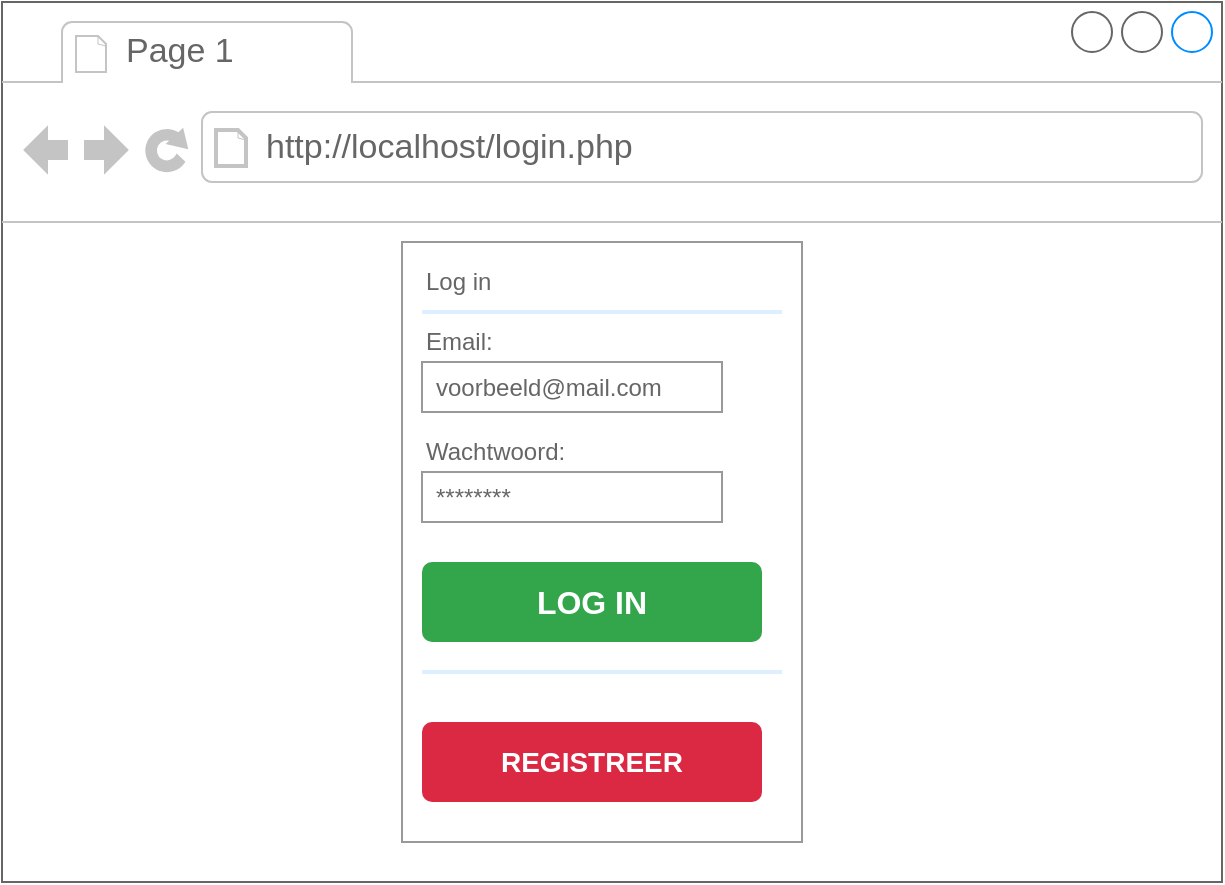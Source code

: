 <mxfile version="16.4.0" type="device"><diagram id="kXJwTECeh2mBD3e_SP11" name="Page-1"><mxGraphModel dx="1422" dy="857" grid="1" gridSize="10" guides="1" tooltips="1" connect="1" arrows="1" fold="1" page="1" pageScale="1" pageWidth="850" pageHeight="1100" math="0" shadow="0"><root><mxCell id="0"/><mxCell id="1" parent="0"/><mxCell id="DWK3QNtkQKk4ZqJPbPPp-8" value="" style="strokeWidth=1;shadow=0;dashed=0;align=center;html=1;shape=mxgraph.mockup.containers.browserWindow;rSize=0;strokeColor=#666666;strokeColor2=#008cff;strokeColor3=#c4c4c4;mainText=,;recursiveResize=0;" vertex="1" parent="1"><mxGeometry x="160" y="150" width="610" height="440" as="geometry"/></mxCell><mxCell id="DWK3QNtkQKk4ZqJPbPPp-9" value="Page 1" style="strokeWidth=1;shadow=0;dashed=0;align=center;html=1;shape=mxgraph.mockup.containers.anchor;fontSize=17;fontColor=#666666;align=left;" vertex="1" parent="DWK3QNtkQKk4ZqJPbPPp-8"><mxGeometry x="60" y="12" width="110" height="26" as="geometry"/></mxCell><mxCell id="DWK3QNtkQKk4ZqJPbPPp-10" value="http://localhost/login.php" style="strokeWidth=1;shadow=0;dashed=0;align=center;html=1;shape=mxgraph.mockup.containers.anchor;rSize=0;fontSize=17;fontColor=#666666;align=left;" vertex="1" parent="DWK3QNtkQKk4ZqJPbPPp-8"><mxGeometry x="130" y="60" width="250" height="26" as="geometry"/></mxCell><mxCell id="DWK3QNtkQKk4ZqJPbPPp-12" value="" style="strokeWidth=1;shadow=0;dashed=0;align=center;html=1;shape=mxgraph.mockup.forms.rrect;rSize=0;strokeColor=#999999;fillColor=#ffffff;" vertex="1" parent="DWK3QNtkQKk4ZqJPbPPp-8"><mxGeometry x="200" y="120" width="200" height="300" as="geometry"/></mxCell><mxCell id="DWK3QNtkQKk4ZqJPbPPp-13" value="Log in" style="strokeWidth=1;shadow=0;dashed=0;align=center;html=1;shape=mxgraph.mockup.forms.anchor;fontSize=12;fontColor=#666666;align=left;resizeWidth=1;spacingLeft=0;" vertex="1" parent="DWK3QNtkQKk4ZqJPbPPp-12"><mxGeometry width="100" height="20" relative="1" as="geometry"><mxPoint x="10" y="10" as="offset"/></mxGeometry></mxCell><mxCell id="DWK3QNtkQKk4ZqJPbPPp-14" value="" style="shape=line;strokeColor=#ddeeff;strokeWidth=2;html=1;resizeWidth=1;" vertex="1" parent="DWK3QNtkQKk4ZqJPbPPp-12"><mxGeometry width="180" height="10" relative="1" as="geometry"><mxPoint x="10" y="30" as="offset"/></mxGeometry></mxCell><mxCell id="DWK3QNtkQKk4ZqJPbPPp-15" value="Email:" style="strokeWidth=1;shadow=0;dashed=0;align=center;html=1;shape=mxgraph.mockup.forms.anchor;fontSize=12;fontColor=#666666;align=left;resizeWidth=1;spacingLeft=0;" vertex="1" parent="DWK3QNtkQKk4ZqJPbPPp-12"><mxGeometry width="100" height="20" relative="1" as="geometry"><mxPoint x="10" y="40" as="offset"/></mxGeometry></mxCell><mxCell id="DWK3QNtkQKk4ZqJPbPPp-16" value="voorbeeld@mail.com" style="strokeWidth=1;shadow=0;dashed=0;align=center;html=1;shape=mxgraph.mockup.forms.rrect;rSize=0;strokeColor=#999999;fontColor=#666666;align=left;spacingLeft=5;resizeWidth=1;" vertex="1" parent="DWK3QNtkQKk4ZqJPbPPp-12"><mxGeometry width="150" height="25" relative="1" as="geometry"><mxPoint x="10" y="60" as="offset"/></mxGeometry></mxCell><mxCell id="DWK3QNtkQKk4ZqJPbPPp-17" value="Wachtwoord:" style="strokeWidth=1;shadow=0;dashed=0;align=center;html=1;shape=mxgraph.mockup.forms.anchor;fontSize=12;fontColor=#666666;align=left;resizeWidth=1;spacingLeft=0;" vertex="1" parent="DWK3QNtkQKk4ZqJPbPPp-12"><mxGeometry width="100" height="20" relative="1" as="geometry"><mxPoint x="10" y="95" as="offset"/></mxGeometry></mxCell><mxCell id="DWK3QNtkQKk4ZqJPbPPp-18" value="********" style="strokeWidth=1;shadow=0;dashed=0;align=center;html=1;shape=mxgraph.mockup.forms.rrect;rSize=0;strokeColor=#999999;fontColor=#666666;align=left;spacingLeft=5;resizeWidth=1;" vertex="1" parent="DWK3QNtkQKk4ZqJPbPPp-12"><mxGeometry width="150" height="25" relative="1" as="geometry"><mxPoint x="10" y="115" as="offset"/></mxGeometry></mxCell><mxCell id="DWK3QNtkQKk4ZqJPbPPp-21" value="" style="shape=line;strokeColor=#ddeeff;strokeWidth=2;html=1;resizeWidth=1;" vertex="1" parent="DWK3QNtkQKk4ZqJPbPPp-12"><mxGeometry y="1" width="180" height="10" relative="1" as="geometry"><mxPoint x="10" y="-90" as="offset"/></mxGeometry></mxCell><mxCell id="DWK3QNtkQKk4ZqJPbPPp-24" value="REGISTREER" style="html=1;shadow=0;dashed=0;shape=mxgraph.bootstrap.rrect;rSize=5;strokeColor=none;strokeWidth=1;fillColor=#DB2843;fontColor=#FFFFFF;whiteSpace=wrap;align=center;verticalAlign=middle;spacingLeft=0;fontStyle=1;fontSize=14;spacing=5;" vertex="1" parent="DWK3QNtkQKk4ZqJPbPPp-12"><mxGeometry x="10" y="240" width="170" height="40" as="geometry"/></mxCell><mxCell id="DWK3QNtkQKk4ZqJPbPPp-27" value="&lt;b&gt;LOG IN&lt;/b&gt;" style="html=1;shadow=0;dashed=0;shape=mxgraph.bootstrap.rrect;rSize=5;strokeColor=none;strokeWidth=1;fillColor=#33A64C;fontColor=#FFFFFF;whiteSpace=wrap;align=center;verticalAlign=middle;spacingLeft=0;fontStyle=0;fontSize=16;spacing=5;" vertex="1" parent="DWK3QNtkQKk4ZqJPbPPp-12"><mxGeometry x="10" y="160" width="170" height="40" as="geometry"/></mxCell></root></mxGraphModel></diagram></mxfile>